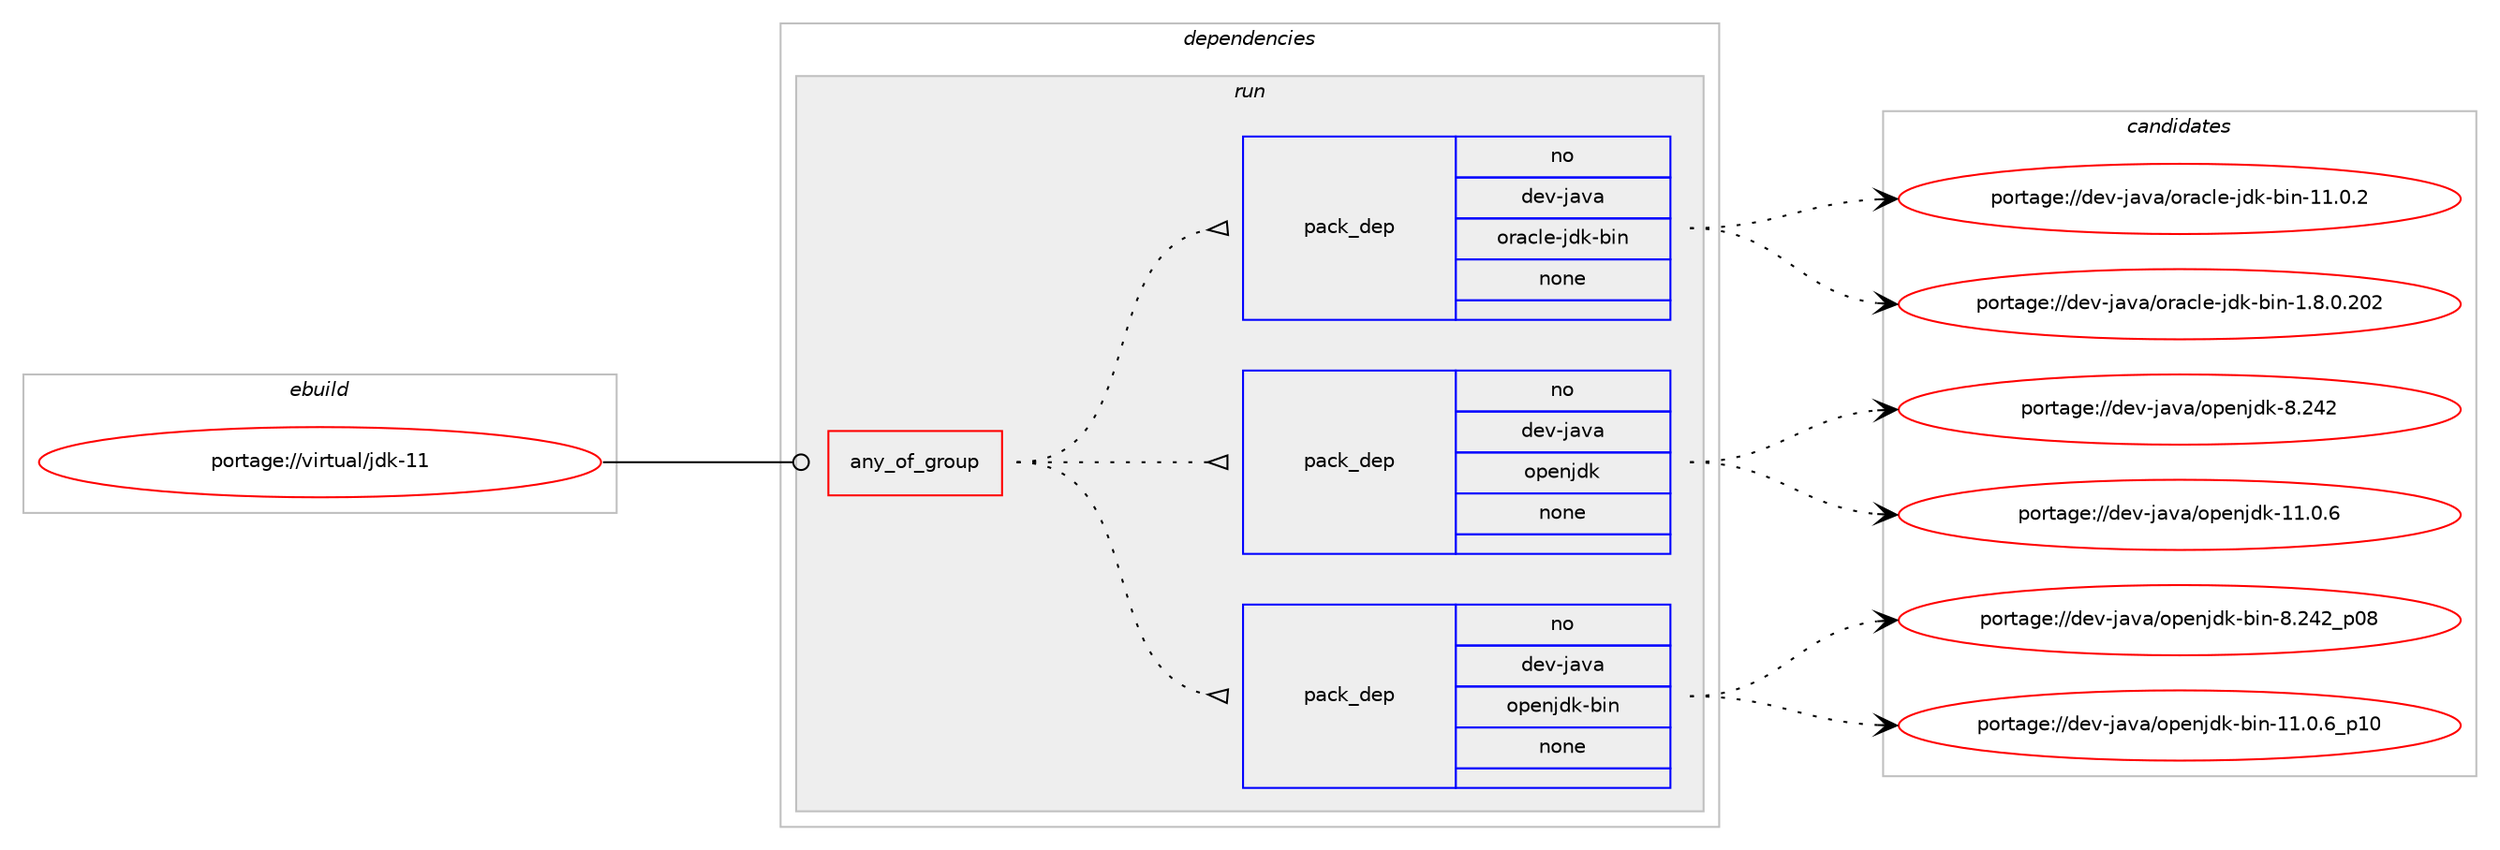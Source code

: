 digraph prolog {

# *************
# Graph options
# *************

newrank=true;
concentrate=true;
compound=true;
graph [rankdir=LR,fontname=Helvetica,fontsize=10,ranksep=1.5];#, ranksep=2.5, nodesep=0.2];
edge  [arrowhead=vee];
node  [fontname=Helvetica,fontsize=10];

# **********
# The ebuild
# **********

subgraph cluster_leftcol {
color=gray;
rank=same;
label=<<i>ebuild</i>>;
id [label="portage://virtual/jdk-11", color=red, width=4, href="../virtual/jdk-11.svg"];
}

# ****************
# The dependencies
# ****************

subgraph cluster_midcol {
color=gray;
label=<<i>dependencies</i>>;
subgraph cluster_compile {
fillcolor="#eeeeee";
style=filled;
label=<<i>compile</i>>;
}
subgraph cluster_compileandrun {
fillcolor="#eeeeee";
style=filled;
label=<<i>compile and run</i>>;
}
subgraph cluster_run {
fillcolor="#eeeeee";
style=filled;
label=<<i>run</i>>;
subgraph any57 {
dependency2836 [label=<<TABLE BORDER="0" CELLBORDER="1" CELLSPACING="0" CELLPADDING="4"><TR><TD CELLPADDING="10">any_of_group</TD></TR></TABLE>>, shape=none, color=red];subgraph pack2455 {
dependency2837 [label=<<TABLE BORDER="0" CELLBORDER="1" CELLSPACING="0" CELLPADDING="4" WIDTH="220"><TR><TD ROWSPAN="6" CELLPADDING="30">pack_dep</TD></TR><TR><TD WIDTH="110">no</TD></TR><TR><TD>dev-java</TD></TR><TR><TD>openjdk-bin</TD></TR><TR><TD>none</TD></TR><TR><TD></TD></TR></TABLE>>, shape=none, color=blue];
}
dependency2836:e -> dependency2837:w [weight=20,style="dotted",arrowhead="oinv"];
subgraph pack2456 {
dependency2838 [label=<<TABLE BORDER="0" CELLBORDER="1" CELLSPACING="0" CELLPADDING="4" WIDTH="220"><TR><TD ROWSPAN="6" CELLPADDING="30">pack_dep</TD></TR><TR><TD WIDTH="110">no</TD></TR><TR><TD>dev-java</TD></TR><TR><TD>openjdk</TD></TR><TR><TD>none</TD></TR><TR><TD></TD></TR></TABLE>>, shape=none, color=blue];
}
dependency2836:e -> dependency2838:w [weight=20,style="dotted",arrowhead="oinv"];
subgraph pack2457 {
dependency2839 [label=<<TABLE BORDER="0" CELLBORDER="1" CELLSPACING="0" CELLPADDING="4" WIDTH="220"><TR><TD ROWSPAN="6" CELLPADDING="30">pack_dep</TD></TR><TR><TD WIDTH="110">no</TD></TR><TR><TD>dev-java</TD></TR><TR><TD>oracle-jdk-bin</TD></TR><TR><TD>none</TD></TR><TR><TD></TD></TR></TABLE>>, shape=none, color=blue];
}
dependency2836:e -> dependency2839:w [weight=20,style="dotted",arrowhead="oinv"];
}
id:e -> dependency2836:w [weight=20,style="solid",arrowhead="odot"];
}
}

# **************
# The candidates
# **************

subgraph cluster_choices {
rank=same;
color=gray;
label=<<i>candidates</i>>;

subgraph choice2455 {
color=black;
nodesep=1;
choice100101118451069711897471111121011101061001074598105110455646505250951124856 [label="portage://dev-java/openjdk-bin-8.242_p08", color=red, width=4,href="../dev-java/openjdk-bin-8.242_p08.svg"];
choice10010111845106971189747111112101110106100107459810511045494946484654951124948 [label="portage://dev-java/openjdk-bin-11.0.6_p10", color=red, width=4,href="../dev-java/openjdk-bin-11.0.6_p10.svg"];
dependency2837:e -> choice100101118451069711897471111121011101061001074598105110455646505250951124856:w [style=dotted,weight="100"];
dependency2837:e -> choice10010111845106971189747111112101110106100107459810511045494946484654951124948:w [style=dotted,weight="100"];
}
subgraph choice2456 {
color=black;
nodesep=1;
choice10010111845106971189747111112101110106100107455646505250 [label="portage://dev-java/openjdk-8.242", color=red, width=4,href="../dev-java/openjdk-8.242.svg"];
choice1001011184510697118974711111210111010610010745494946484654 [label="portage://dev-java/openjdk-11.0.6", color=red, width=4,href="../dev-java/openjdk-11.0.6.svg"];
dependency2838:e -> choice10010111845106971189747111112101110106100107455646505250:w [style=dotted,weight="100"];
dependency2838:e -> choice1001011184510697118974711111210111010610010745494946484654:w [style=dotted,weight="100"];
}
subgraph choice2457 {
color=black;
nodesep=1;
choice10010111845106971189747111114979910810145106100107459810511045494946484650 [label="portage://dev-java/oracle-jdk-bin-11.0.2", color=red, width=4,href="../dev-java/oracle-jdk-bin-11.0.2.svg"];
choice10010111845106971189747111114979910810145106100107459810511045494656464846504850 [label="portage://dev-java/oracle-jdk-bin-1.8.0.202", color=red, width=4,href="../dev-java/oracle-jdk-bin-1.8.0.202.svg"];
dependency2839:e -> choice10010111845106971189747111114979910810145106100107459810511045494946484650:w [style=dotted,weight="100"];
dependency2839:e -> choice10010111845106971189747111114979910810145106100107459810511045494656464846504850:w [style=dotted,weight="100"];
}
}

}
